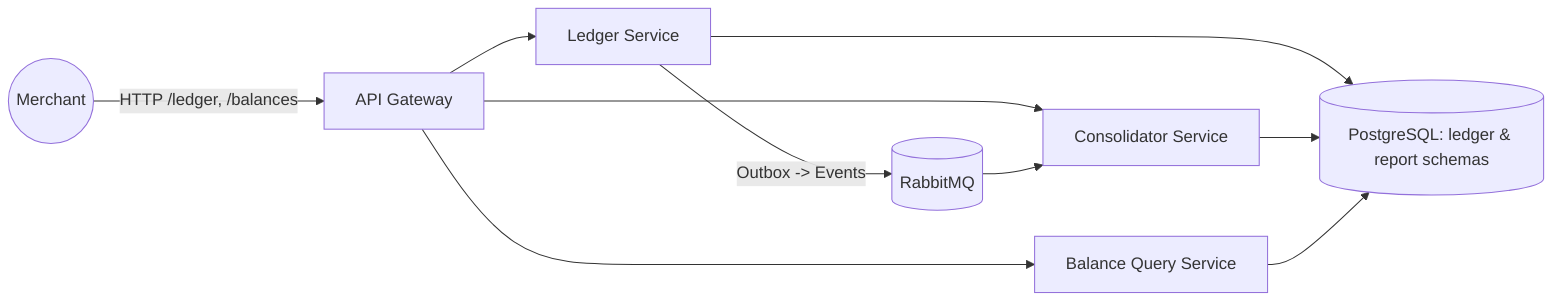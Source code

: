 %% C4 Context Diagram
flowchart LR
  Merchant((Merchant))
  Gateway[API Gateway]
  Ledger[Ledger Service]
  Consolidator[Consolidator Service]
  Query[Balance Query Service]
  DB[(PostgreSQL: ledger & report schemas)]
  MQ[(RabbitMQ)]

  Merchant -->|HTTP /ledger, /balances| Gateway
  Gateway --> Ledger
  Gateway --> Query
  Gateway --> Consolidator
  Ledger --> DB
  Ledger -->|Outbox -> Events| MQ
  MQ --> Consolidator
  Consolidator --> DB
  Query --> DB

%% Business capabilities
%% - Ledger: Record entry
%% - Consolidator: Consolidate daily balances
%% - Balance-Query: Query balances
%% - Gateway: Edge/rate-limit